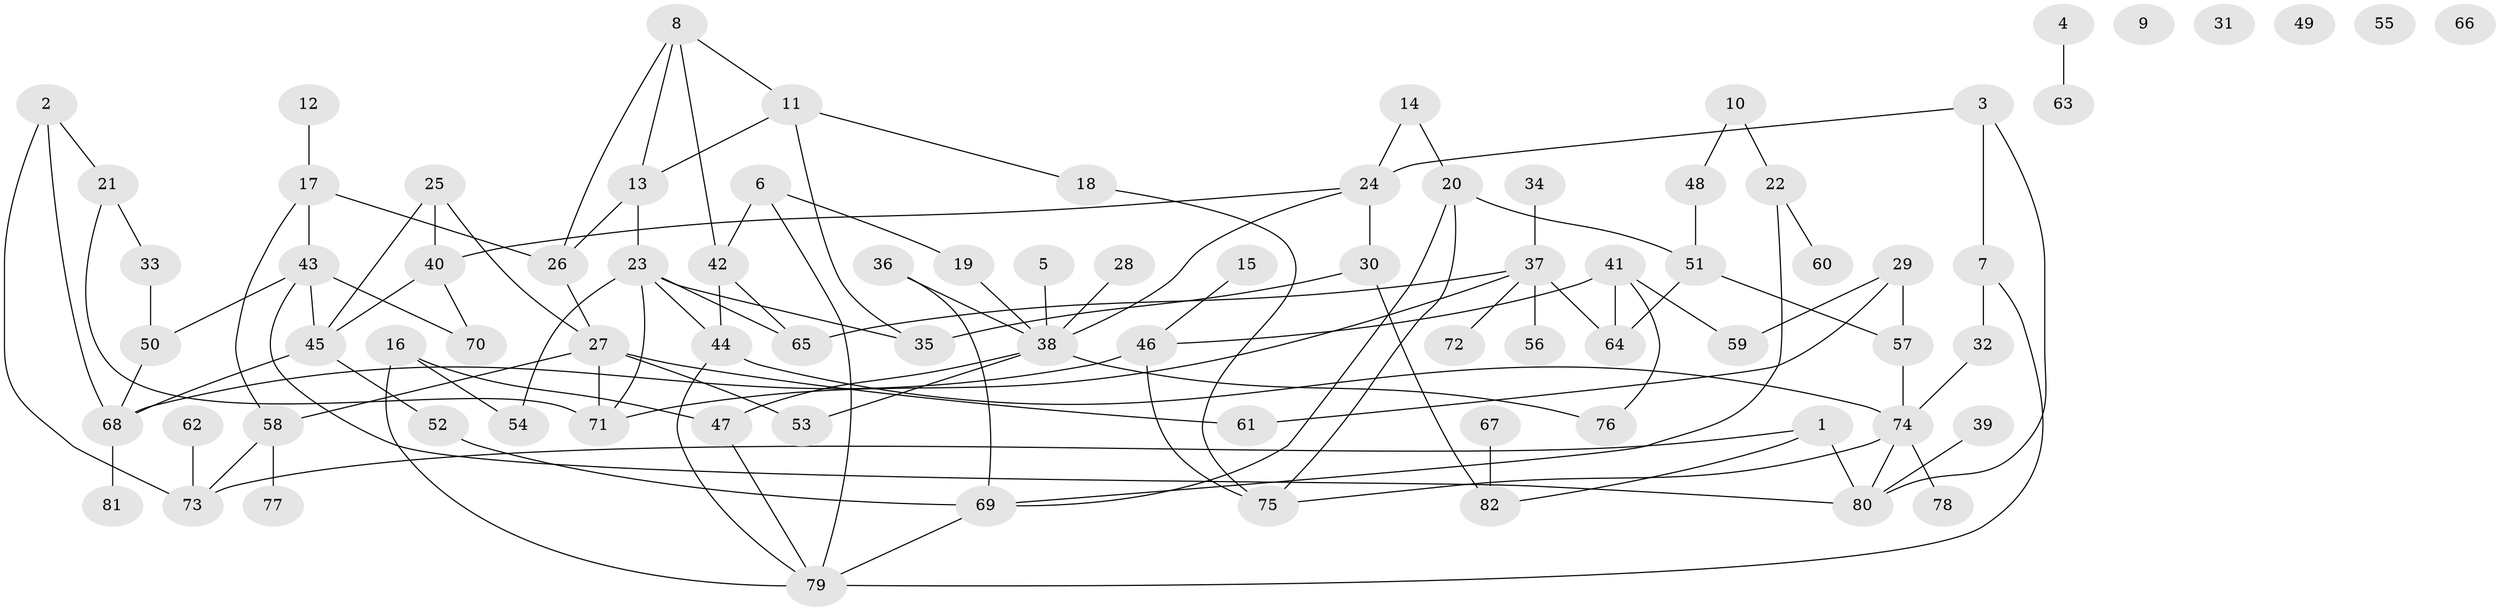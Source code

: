 // Generated by graph-tools (version 1.1) at 2025/00/03/09/25 03:00:47]
// undirected, 82 vertices, 116 edges
graph export_dot {
graph [start="1"]
  node [color=gray90,style=filled];
  1;
  2;
  3;
  4;
  5;
  6;
  7;
  8;
  9;
  10;
  11;
  12;
  13;
  14;
  15;
  16;
  17;
  18;
  19;
  20;
  21;
  22;
  23;
  24;
  25;
  26;
  27;
  28;
  29;
  30;
  31;
  32;
  33;
  34;
  35;
  36;
  37;
  38;
  39;
  40;
  41;
  42;
  43;
  44;
  45;
  46;
  47;
  48;
  49;
  50;
  51;
  52;
  53;
  54;
  55;
  56;
  57;
  58;
  59;
  60;
  61;
  62;
  63;
  64;
  65;
  66;
  67;
  68;
  69;
  70;
  71;
  72;
  73;
  74;
  75;
  76;
  77;
  78;
  79;
  80;
  81;
  82;
  1 -- 73;
  1 -- 80;
  1 -- 82;
  2 -- 21;
  2 -- 68;
  2 -- 73;
  3 -- 7;
  3 -- 24;
  3 -- 80;
  4 -- 63;
  5 -- 38;
  6 -- 19;
  6 -- 42;
  6 -- 79;
  7 -- 32;
  7 -- 79;
  8 -- 11;
  8 -- 13;
  8 -- 26;
  8 -- 42;
  10 -- 22;
  10 -- 48;
  11 -- 13;
  11 -- 18;
  11 -- 35;
  12 -- 17;
  13 -- 23;
  13 -- 26;
  14 -- 20;
  14 -- 24;
  15 -- 46;
  16 -- 47;
  16 -- 54;
  16 -- 79;
  17 -- 26;
  17 -- 43;
  17 -- 58;
  18 -- 75;
  19 -- 38;
  20 -- 51;
  20 -- 69;
  20 -- 75;
  21 -- 33;
  21 -- 71;
  22 -- 60;
  22 -- 69;
  23 -- 35;
  23 -- 44;
  23 -- 54;
  23 -- 65;
  23 -- 71;
  24 -- 30;
  24 -- 38;
  24 -- 40;
  25 -- 27;
  25 -- 40;
  25 -- 45;
  26 -- 27;
  27 -- 53;
  27 -- 58;
  27 -- 61;
  27 -- 71;
  28 -- 38;
  29 -- 57;
  29 -- 59;
  29 -- 61;
  30 -- 35;
  30 -- 82;
  32 -- 74;
  33 -- 50;
  34 -- 37;
  36 -- 38;
  36 -- 69;
  37 -- 56;
  37 -- 64;
  37 -- 65;
  37 -- 71;
  37 -- 72;
  38 -- 47;
  38 -- 53;
  38 -- 76;
  39 -- 80;
  40 -- 45;
  40 -- 70;
  41 -- 46;
  41 -- 59;
  41 -- 64;
  41 -- 76;
  42 -- 44;
  42 -- 65;
  43 -- 45;
  43 -- 50;
  43 -- 70;
  43 -- 80;
  44 -- 74;
  44 -- 79;
  45 -- 52;
  45 -- 68;
  46 -- 68;
  46 -- 75;
  47 -- 79;
  48 -- 51;
  50 -- 68;
  51 -- 57;
  51 -- 64;
  52 -- 69;
  57 -- 74;
  58 -- 73;
  58 -- 77;
  62 -- 73;
  67 -- 82;
  68 -- 81;
  69 -- 79;
  74 -- 75;
  74 -- 78;
  74 -- 80;
}
